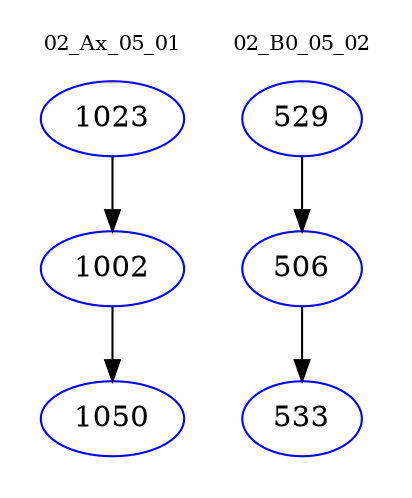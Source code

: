 digraph{
subgraph cluster_0 {
color = white
label = "02_Ax_05_01";
fontsize=10;
T0_1023 [label="1023", color="blue"]
T0_1023 -> T0_1002 [color="black"]
T0_1002 [label="1002", color="blue"]
T0_1002 -> T0_1050 [color="black"]
T0_1050 [label="1050", color="blue"]
}
subgraph cluster_1 {
color = white
label = "02_B0_05_02";
fontsize=10;
T1_529 [label="529", color="blue"]
T1_529 -> T1_506 [color="black"]
T1_506 [label="506", color="blue"]
T1_506 -> T1_533 [color="black"]
T1_533 [label="533", color="blue"]
}
}
